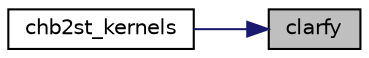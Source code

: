 digraph "clarfy"
{
 // LATEX_PDF_SIZE
  edge [fontname="Helvetica",fontsize="10",labelfontname="Helvetica",labelfontsize="10"];
  node [fontname="Helvetica",fontsize="10",shape=record];
  rankdir="RL";
  Node1 [label="clarfy",height=0.2,width=0.4,color="black", fillcolor="grey75", style="filled", fontcolor="black",tooltip="CLARFY"];
  Node1 -> Node2 [dir="back",color="midnightblue",fontsize="10",style="solid",fontname="Helvetica"];
  Node2 [label="chb2st_kernels",height=0.2,width=0.4,color="black", fillcolor="white", style="filled",URL="$chb2st__kernels_8f.html#a41dea4d9dc840f27edd60949f1dc1e95",tooltip="CHB2ST_KERNELS"];
}

